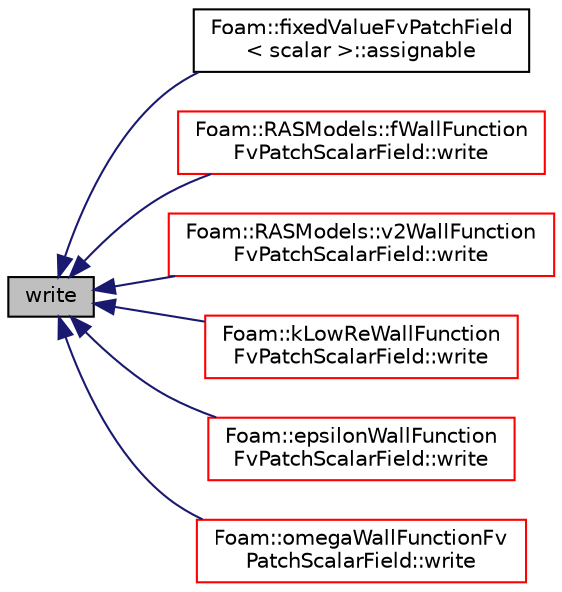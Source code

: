 digraph "write"
{
  bgcolor="transparent";
  edge [fontname="Helvetica",fontsize="10",labelfontname="Helvetica",labelfontsize="10"];
  node [fontname="Helvetica",fontsize="10",shape=record];
  rankdir="LR";
  Node1 [label="write",height=0.2,width=0.4,color="black", fillcolor="grey75", style="filled", fontcolor="black"];
  Node1 -> Node2 [dir="back",color="midnightblue",fontsize="10",style="solid",fontname="Helvetica"];
  Node2 [label="Foam::fixedValueFvPatchField\l\< scalar \>::assignable",height=0.2,width=0.4,color="black",URL="$a00852.html#a1f9f0b0c1739411ae9b09d7cd96e8c51",tooltip="Return false: this patch field is not altered by assignment. "];
  Node1 -> Node3 [dir="back",color="midnightblue",fontsize="10",style="solid",fontname="Helvetica"];
  Node3 [label="Foam::RASModels::fWallFunction\lFvPatchScalarField::write",height=0.2,width=0.4,color="red",URL="$a00912.html#a0941061ad5a26be83b4107d05750ace6",tooltip="Write. "];
  Node1 -> Node4 [dir="back",color="midnightblue",fontsize="10",style="solid",fontname="Helvetica"];
  Node4 [label="Foam::RASModels::v2WallFunction\lFvPatchScalarField::write",height=0.2,width=0.4,color="red",URL="$a02892.html#a0941061ad5a26be83b4107d05750ace6",tooltip="Write. "];
  Node1 -> Node5 [dir="back",color="midnightblue",fontsize="10",style="solid",fontname="Helvetica"];
  Node5 [label="Foam::kLowReWallFunction\lFvPatchScalarField::write",height=0.2,width=0.4,color="red",URL="$a01270.html#a0941061ad5a26be83b4107d05750ace6",tooltip="Write. "];
  Node1 -> Node6 [dir="back",color="midnightblue",fontsize="10",style="solid",fontname="Helvetica"];
  Node6 [label="Foam::epsilonWallFunction\lFvPatchScalarField::write",height=0.2,width=0.4,color="red",URL="$a00673.html#a0941061ad5a26be83b4107d05750ace6",tooltip="Write. "];
  Node1 -> Node7 [dir="back",color="midnightblue",fontsize="10",style="solid",fontname="Helvetica"];
  Node7 [label="Foam::omegaWallFunctionFv\lPatchScalarField::write",height=0.2,width=0.4,color="red",URL="$a01753.html#a0941061ad5a26be83b4107d05750ace6",tooltip="Write. "];
}
